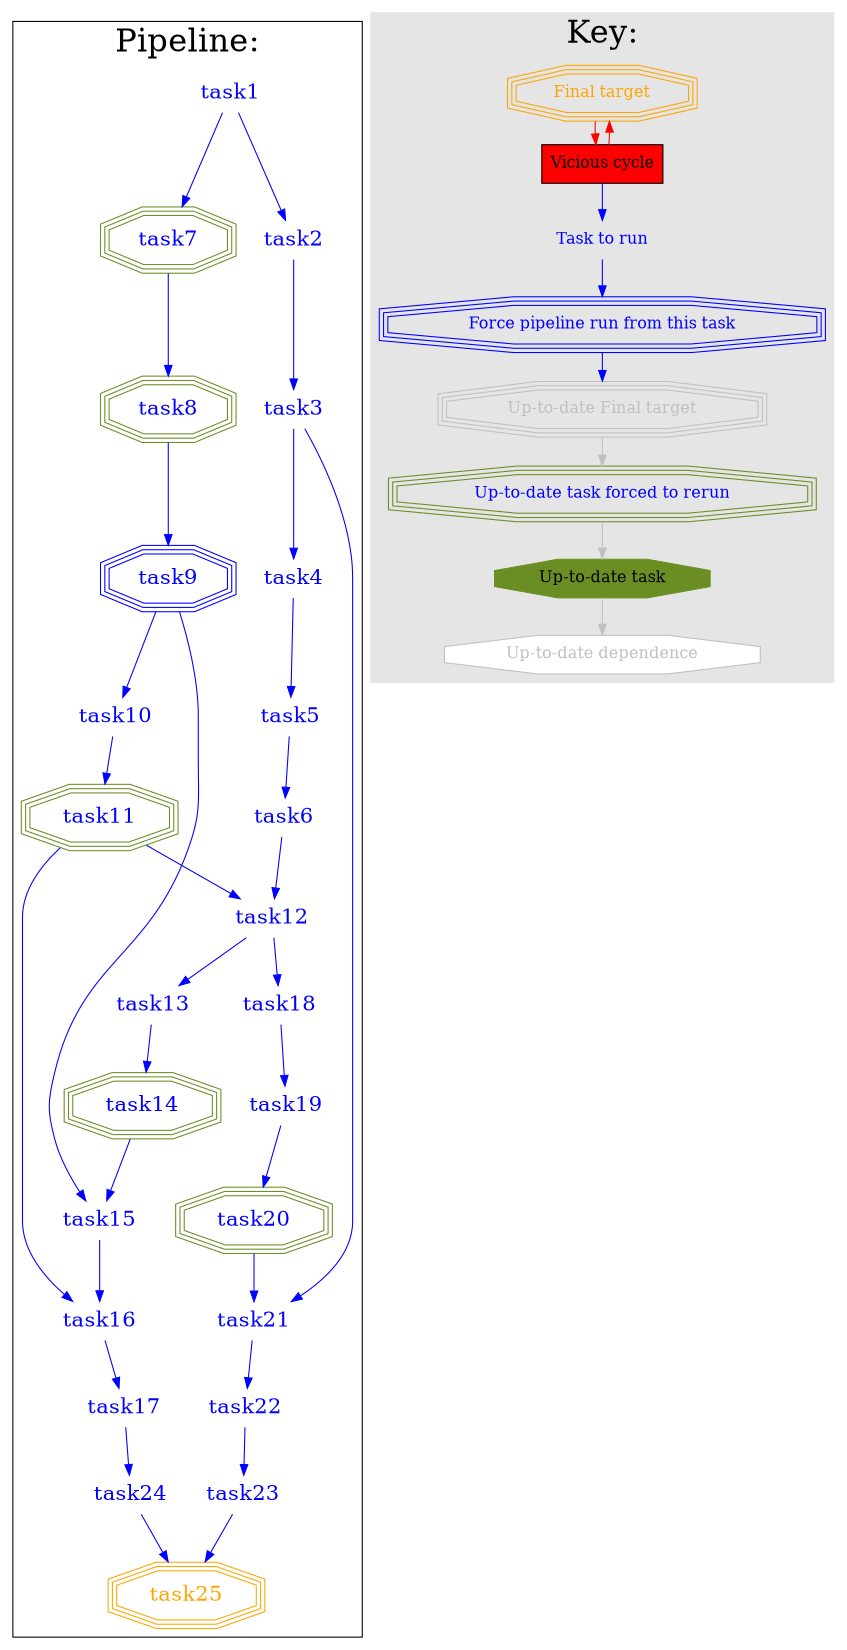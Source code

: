 digraph tree
{
size="8,11!";
splines=true;
fontsize=30;
ranksep = 0.3;
subgraph clustertasks
{
label = "Pipeline:";
edge[minlen=2];
node[fontsize=20];
t0[fontcolor=blue, shape=plaintext, label="task1"];
t2[color=olivedrab, fontcolor=blue, shape=tripleoctagon, label="task7"];
t0 -> t2[color=blue];
t3[color=olivedrab, fontcolor=blue, shape=tripleoctagon, label="task8"];
t2 -> t3[color=blue];
t4[color=blue, fontcolor=blue, shape=tripleoctagon, label="task9"];
t3 -> t4[color=blue];
t5[fontcolor=blue, shape=plaintext, label="task10"];
t4 -> t5[color=blue];
t6[color=olivedrab, fontcolor=blue, shape=tripleoctagon, label="task11"];
t5 -> t6[color=blue];
t1[fontcolor=blue, shape=plaintext, label="task2"];
t0 -> t1[color=blue];
t8[fontcolor=blue, shape=plaintext, label="task3"];
t1 -> t8[color=blue];
t9[fontcolor=blue, shape=plaintext, label="task4"];
t8 -> t9[color=blue];
t10[fontcolor=blue, shape=plaintext, label="task5"];
t9 -> t10[color=blue];
t11[fontcolor=blue, shape=plaintext, label="task6"];
t10 -> t11[color=blue];
t7[fontcolor=blue, shape=plaintext, label="task12"];
t11 -> t7[color=blue];
t6 -> t7[color=blue];
t13[fontcolor=blue, shape=plaintext, label="task18"];
t7 -> t13[color=blue];
t19[fontcolor=blue, shape=plaintext, label="task19"];
t13 -> t19[color=blue];
t20[color=olivedrab, fontcolor=blue, shape=tripleoctagon, label="task20"];
t19 -> t20[color=blue];
t21[fontcolor=blue, shape=plaintext, label="task21"];
t20 -> t21[color=blue];
t8 -> t21[color=blue];
t22[fontcolor=blue, shape=plaintext, label="task22"];
t21 -> t22[color=blue];
t23[fontcolor=blue, shape=plaintext, label="task23"];
t22 -> t23[color=blue];
t12[fontcolor=blue, shape=plaintext, label="task13"];
t7 -> t12[color=blue];
t14[color=olivedrab, fontcolor=blue, shape=tripleoctagon, label="task14"];
t12 -> t14[color=blue];
t15[fontcolor=blue, shape=plaintext, label="task15"];
t14 -> t15[color=blue];
t4 -> t15[color=blue];
t16[fontcolor=blue, shape=plaintext, label="task16"];
t15 -> t16[color=blue];
t6 -> t16[color=blue];
t17[fontcolor=blue, shape=plaintext, label="task17"];
t16 -> t17[color=blue];
t18[fontcolor=blue, shape=plaintext, label="task24"];
t17 -> t18[color=blue];
t24[color=orange, fontcolor=orange, shape=tripleoctagon, label="task25"];
t23 -> t24[color=blue];
t18 -> t24[color=blue];
}
subgraph clusterkey
{
style=filled;
fontsize=30;
color=gray90;
label = "Key:";
node[fontsize=10];
k1[color=orange, fontcolor=orange, shape=tripleoctagon, fontsize=15, label="Final target"];
k2[shape=box, style=filled, fontsize=15, fillcolor=red, label="Vicious cycle"];
k3[fontcolor=blue, shape=plaintext, fontsize=15, label="Task to run"];
k4[color=blue, fontcolor=blue, shape=tripleoctagon, fontsize=15, label="Force pipeline run from this task"];
k5[color=gray, fontcolor=gray, shape=tripleoctagon, fontsize=15, label="Up-to-date Final target"];
k6[color=olivedrab, fontcolor=blue, shape=tripleoctagon, fontsize=15, label="Up-to-date task forced to rerun"];
k7[style=filled, color=olivedrab, label="Up-to-date task", shape=octagon, fontsize=15, fillcolor=olivedrab, fontcolor=black];
k8[style=filled, color=gray, label="Up-to-date dependence", shape=octagon, fontsize=15, fillcolor=white, fontcolor=gray];
k1->k2[color=red];k2->k1 [color=red];k2->k3->k4->k5[color=blue];k5->k6->k7->k8[color=gray];}
}
